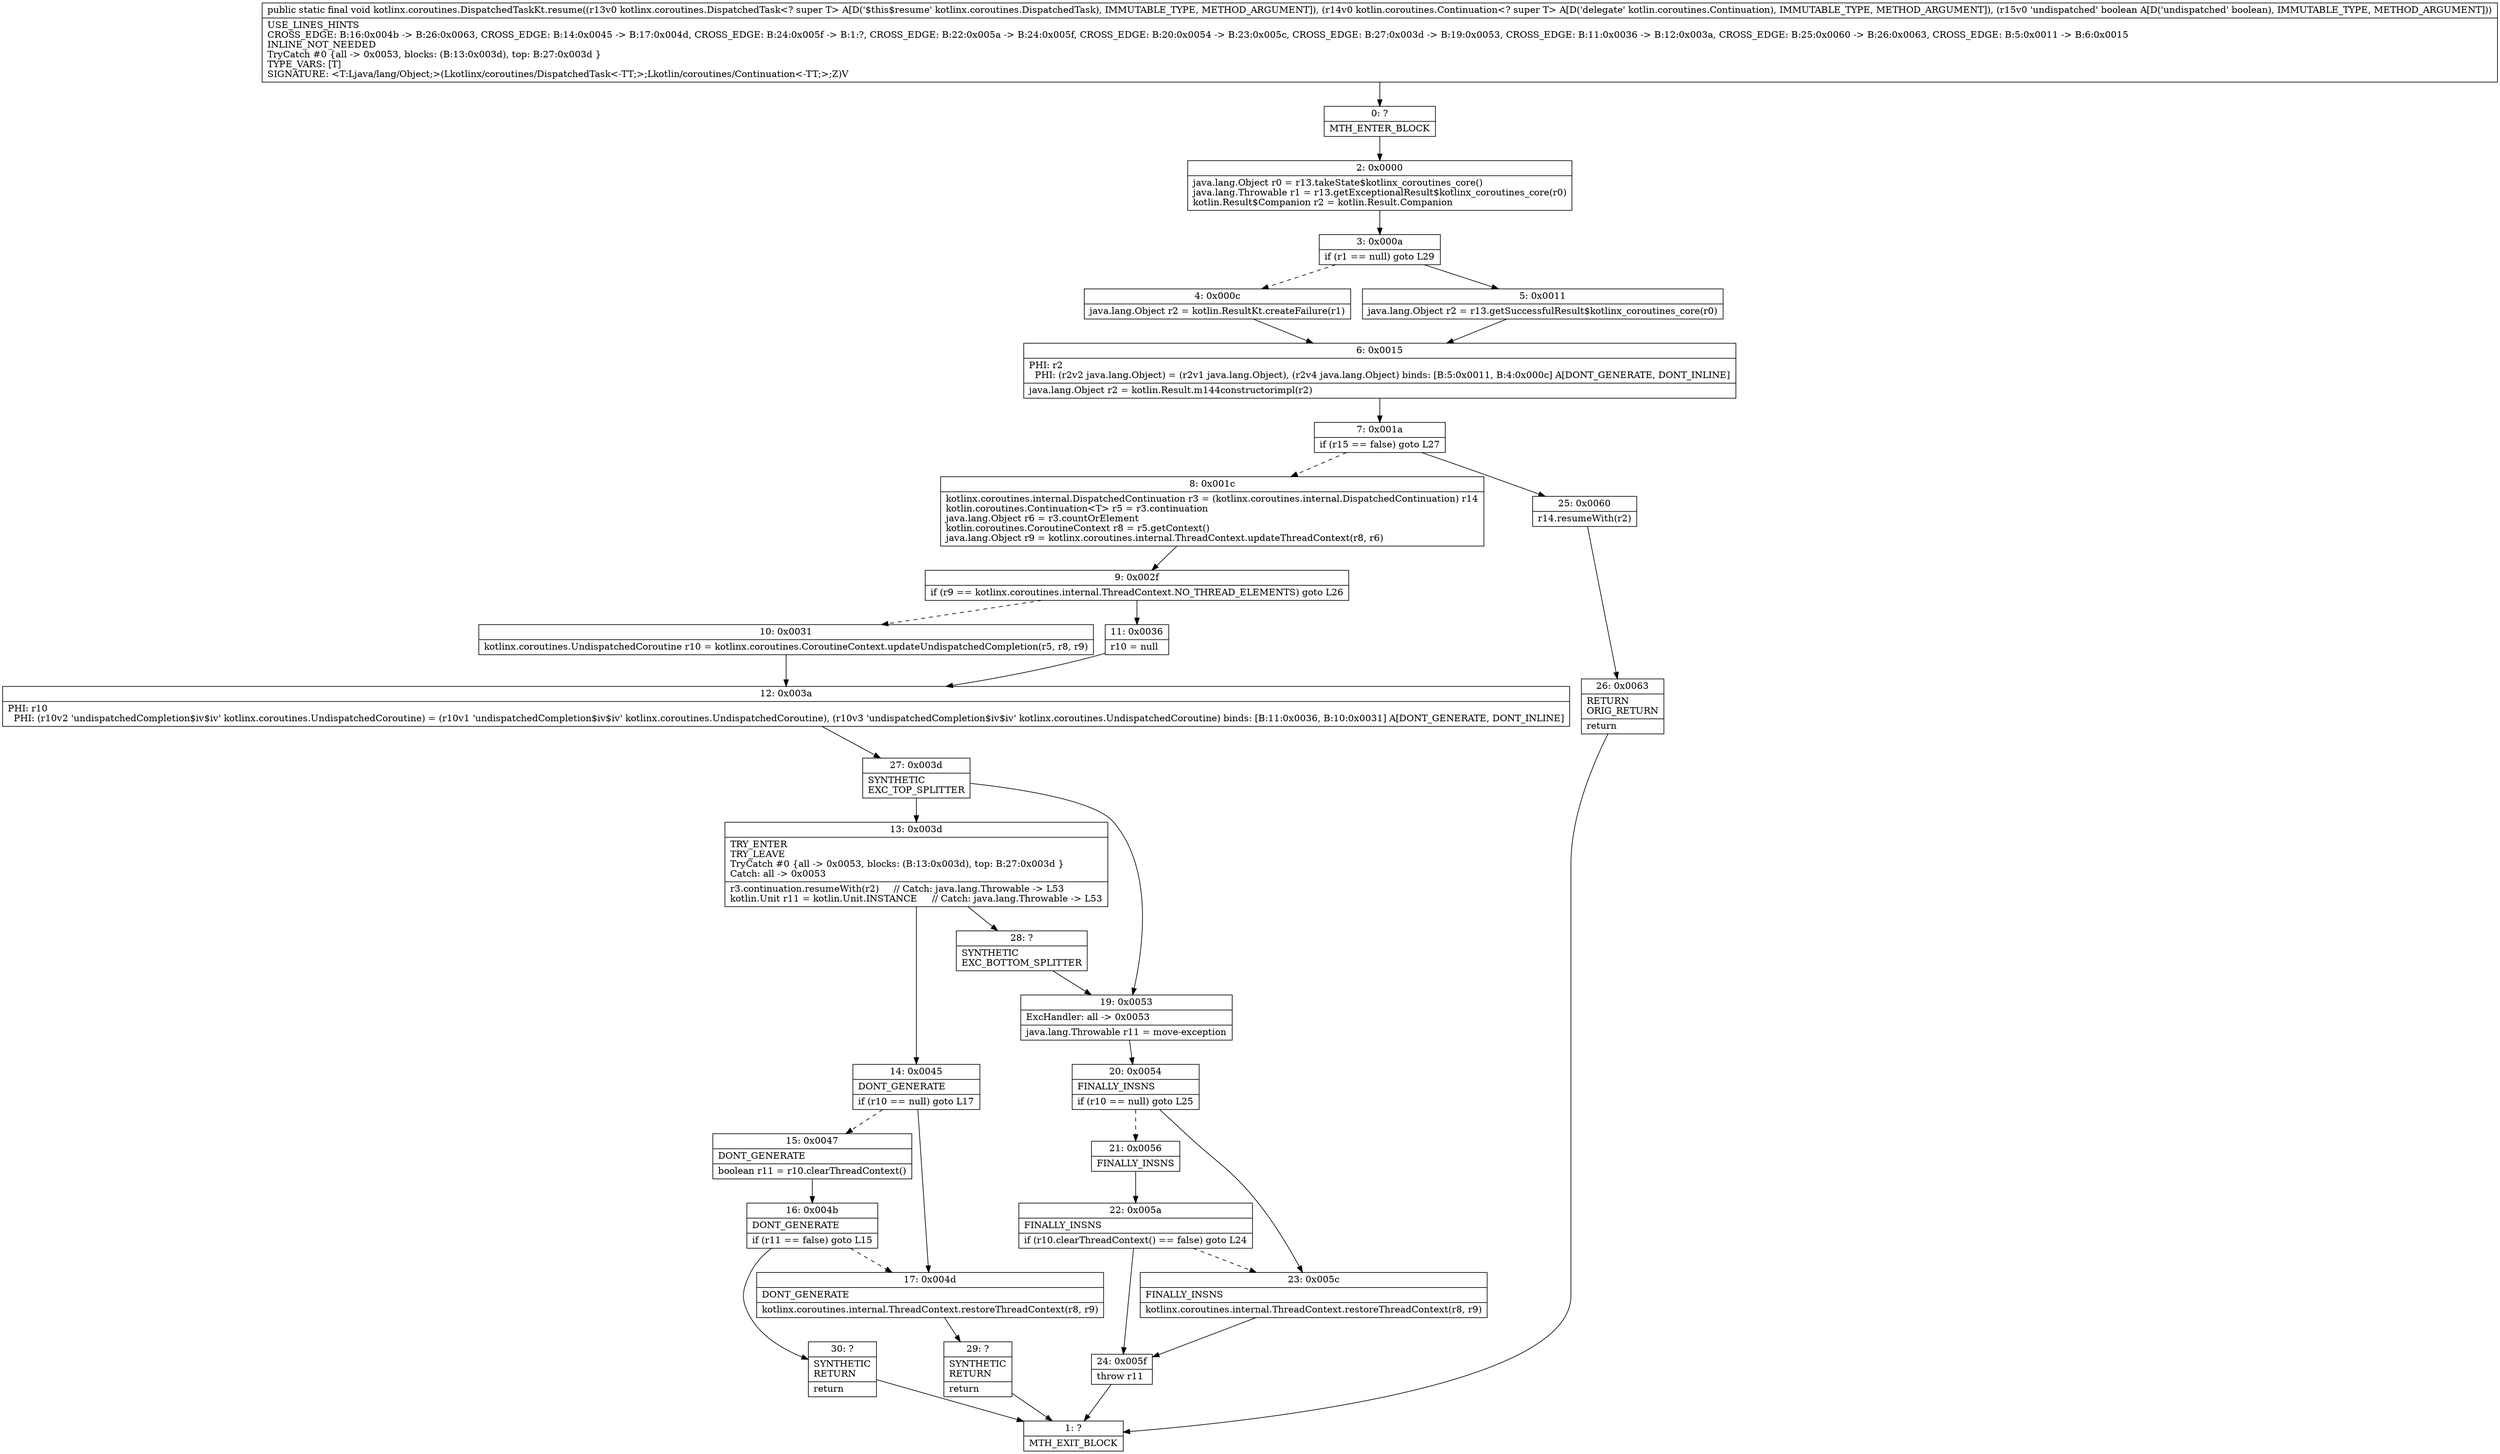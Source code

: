 digraph "CFG forkotlinx.coroutines.DispatchedTaskKt.resume(Lkotlinx\/coroutines\/DispatchedTask;Lkotlin\/coroutines\/Continuation;Z)V" {
Node_0 [shape=record,label="{0\:\ ?|MTH_ENTER_BLOCK\l}"];
Node_2 [shape=record,label="{2\:\ 0x0000|java.lang.Object r0 = r13.takeState$kotlinx_coroutines_core()\ljava.lang.Throwable r1 = r13.getExceptionalResult$kotlinx_coroutines_core(r0)\lkotlin.Result$Companion r2 = kotlin.Result.Companion\l}"];
Node_3 [shape=record,label="{3\:\ 0x000a|if (r1 == null) goto L29\l}"];
Node_4 [shape=record,label="{4\:\ 0x000c|java.lang.Object r2 = kotlin.ResultKt.createFailure(r1)\l}"];
Node_6 [shape=record,label="{6\:\ 0x0015|PHI: r2 \l  PHI: (r2v2 java.lang.Object) = (r2v1 java.lang.Object), (r2v4 java.lang.Object) binds: [B:5:0x0011, B:4:0x000c] A[DONT_GENERATE, DONT_INLINE]\l|java.lang.Object r2 = kotlin.Result.m144constructorimpl(r2)\l}"];
Node_7 [shape=record,label="{7\:\ 0x001a|if (r15 == false) goto L27\l}"];
Node_8 [shape=record,label="{8\:\ 0x001c|kotlinx.coroutines.internal.DispatchedContinuation r3 = (kotlinx.coroutines.internal.DispatchedContinuation) r14\lkotlin.coroutines.Continuation\<T\> r5 = r3.continuation\ljava.lang.Object r6 = r3.countOrElement\lkotlin.coroutines.CoroutineContext r8 = r5.getContext()\ljava.lang.Object r9 = kotlinx.coroutines.internal.ThreadContext.updateThreadContext(r8, r6)\l}"];
Node_9 [shape=record,label="{9\:\ 0x002f|if (r9 == kotlinx.coroutines.internal.ThreadContext.NO_THREAD_ELEMENTS) goto L26\l}"];
Node_10 [shape=record,label="{10\:\ 0x0031|kotlinx.coroutines.UndispatchedCoroutine r10 = kotlinx.coroutines.CoroutineContext.updateUndispatchedCompletion(r5, r8, r9)\l}"];
Node_12 [shape=record,label="{12\:\ 0x003a|PHI: r10 \l  PHI: (r10v2 'undispatchedCompletion$iv$iv' kotlinx.coroutines.UndispatchedCoroutine) = (r10v1 'undispatchedCompletion$iv$iv' kotlinx.coroutines.UndispatchedCoroutine), (r10v3 'undispatchedCompletion$iv$iv' kotlinx.coroutines.UndispatchedCoroutine) binds: [B:11:0x0036, B:10:0x0031] A[DONT_GENERATE, DONT_INLINE]\l}"];
Node_27 [shape=record,label="{27\:\ 0x003d|SYNTHETIC\lEXC_TOP_SPLITTER\l}"];
Node_13 [shape=record,label="{13\:\ 0x003d|TRY_ENTER\lTRY_LEAVE\lTryCatch #0 \{all \-\> 0x0053, blocks: (B:13:0x003d), top: B:27:0x003d \}\lCatch: all \-\> 0x0053\l|r3.continuation.resumeWith(r2)     \/\/ Catch: java.lang.Throwable \-\> L53\lkotlin.Unit r11 = kotlin.Unit.INSTANCE     \/\/ Catch: java.lang.Throwable \-\> L53\l}"];
Node_14 [shape=record,label="{14\:\ 0x0045|DONT_GENERATE\l|if (r10 == null) goto L17\l}"];
Node_15 [shape=record,label="{15\:\ 0x0047|DONT_GENERATE\l|boolean r11 = r10.clearThreadContext()\l}"];
Node_16 [shape=record,label="{16\:\ 0x004b|DONT_GENERATE\l|if (r11 == false) goto L15\l}"];
Node_30 [shape=record,label="{30\:\ ?|SYNTHETIC\lRETURN\l|return\l}"];
Node_1 [shape=record,label="{1\:\ ?|MTH_EXIT_BLOCK\l}"];
Node_17 [shape=record,label="{17\:\ 0x004d|DONT_GENERATE\l|kotlinx.coroutines.internal.ThreadContext.restoreThreadContext(r8, r9)\l}"];
Node_29 [shape=record,label="{29\:\ ?|SYNTHETIC\lRETURN\l|return\l}"];
Node_28 [shape=record,label="{28\:\ ?|SYNTHETIC\lEXC_BOTTOM_SPLITTER\l}"];
Node_19 [shape=record,label="{19\:\ 0x0053|ExcHandler: all \-\> 0x0053\l|java.lang.Throwable r11 = move\-exception\l}"];
Node_20 [shape=record,label="{20\:\ 0x0054|FINALLY_INSNS\l|if (r10 == null) goto L25\l}"];
Node_21 [shape=record,label="{21\:\ 0x0056|FINALLY_INSNS\l}"];
Node_22 [shape=record,label="{22\:\ 0x005a|FINALLY_INSNS\l|if (r10.clearThreadContext() == false) goto L24\l}"];
Node_24 [shape=record,label="{24\:\ 0x005f|throw r11\l}"];
Node_23 [shape=record,label="{23\:\ 0x005c|FINALLY_INSNS\l|kotlinx.coroutines.internal.ThreadContext.restoreThreadContext(r8, r9)\l}"];
Node_11 [shape=record,label="{11\:\ 0x0036|r10 = null\l}"];
Node_25 [shape=record,label="{25\:\ 0x0060|r14.resumeWith(r2)\l}"];
Node_26 [shape=record,label="{26\:\ 0x0063|RETURN\lORIG_RETURN\l|return\l}"];
Node_5 [shape=record,label="{5\:\ 0x0011|java.lang.Object r2 = r13.getSuccessfulResult$kotlinx_coroutines_core(r0)\l}"];
MethodNode[shape=record,label="{public static final void kotlinx.coroutines.DispatchedTaskKt.resume((r13v0 kotlinx.coroutines.DispatchedTask\<? super T\> A[D('$this$resume' kotlinx.coroutines.DispatchedTask), IMMUTABLE_TYPE, METHOD_ARGUMENT]), (r14v0 kotlin.coroutines.Continuation\<? super T\> A[D('delegate' kotlin.coroutines.Continuation), IMMUTABLE_TYPE, METHOD_ARGUMENT]), (r15v0 'undispatched' boolean A[D('undispatched' boolean), IMMUTABLE_TYPE, METHOD_ARGUMENT]))  | USE_LINES_HINTS\lCROSS_EDGE: B:16:0x004b \-\> B:26:0x0063, CROSS_EDGE: B:14:0x0045 \-\> B:17:0x004d, CROSS_EDGE: B:24:0x005f \-\> B:1:?, CROSS_EDGE: B:22:0x005a \-\> B:24:0x005f, CROSS_EDGE: B:20:0x0054 \-\> B:23:0x005c, CROSS_EDGE: B:27:0x003d \-\> B:19:0x0053, CROSS_EDGE: B:11:0x0036 \-\> B:12:0x003a, CROSS_EDGE: B:25:0x0060 \-\> B:26:0x0063, CROSS_EDGE: B:5:0x0011 \-\> B:6:0x0015\lINLINE_NOT_NEEDED\lTryCatch #0 \{all \-\> 0x0053, blocks: (B:13:0x003d), top: B:27:0x003d \}\lTYPE_VARS: [T]\lSIGNATURE: \<T:Ljava\/lang\/Object;\>(Lkotlinx\/coroutines\/DispatchedTask\<\-TT;\>;Lkotlin\/coroutines\/Continuation\<\-TT;\>;Z)V\l}"];
MethodNode -> Node_0;Node_0 -> Node_2;
Node_2 -> Node_3;
Node_3 -> Node_4[style=dashed];
Node_3 -> Node_5;
Node_4 -> Node_6;
Node_6 -> Node_7;
Node_7 -> Node_8[style=dashed];
Node_7 -> Node_25;
Node_8 -> Node_9;
Node_9 -> Node_10[style=dashed];
Node_9 -> Node_11;
Node_10 -> Node_12;
Node_12 -> Node_27;
Node_27 -> Node_13;
Node_27 -> Node_19;
Node_13 -> Node_14;
Node_13 -> Node_28;
Node_14 -> Node_15[style=dashed];
Node_14 -> Node_17;
Node_15 -> Node_16;
Node_16 -> Node_17[style=dashed];
Node_16 -> Node_30;
Node_30 -> Node_1;
Node_17 -> Node_29;
Node_29 -> Node_1;
Node_28 -> Node_19;
Node_19 -> Node_20;
Node_20 -> Node_21[style=dashed];
Node_20 -> Node_23;
Node_21 -> Node_22;
Node_22 -> Node_23[style=dashed];
Node_22 -> Node_24;
Node_24 -> Node_1;
Node_23 -> Node_24;
Node_11 -> Node_12;
Node_25 -> Node_26;
Node_26 -> Node_1;
Node_5 -> Node_6;
}


